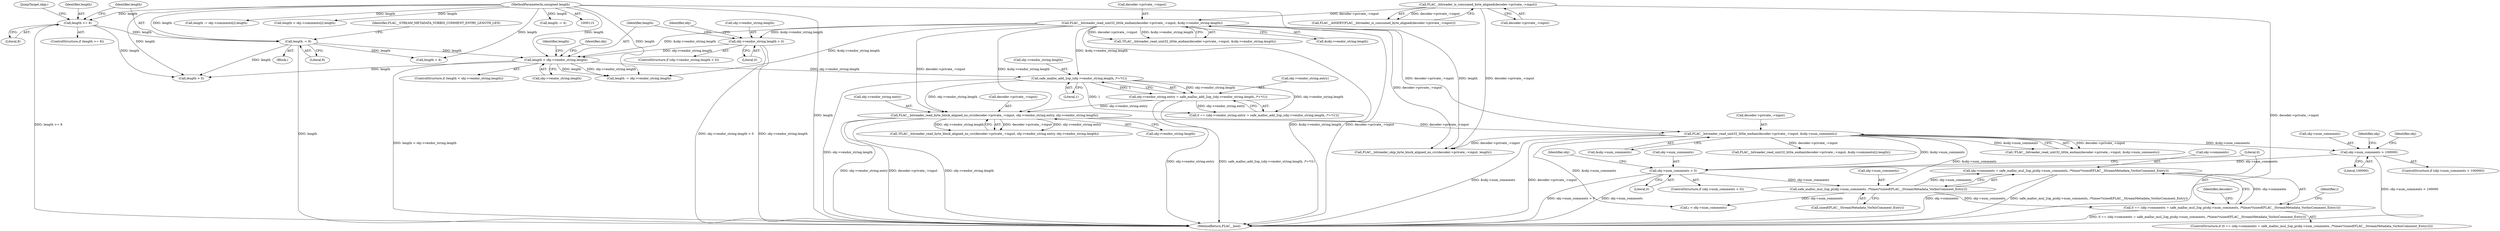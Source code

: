 digraph "0_Android_b499389da21d89d32deff500376c5ee4f8f0b04c@API" {
"1000306" [label="(Call,obj->comments = safe_malloc_mul_2op_p(obj->num_comments, /*times*/sizeof(FLAC__StreamMetadata_VorbisComment_Entry)))"];
"1000310" [label="(Call,safe_malloc_mul_2op_p(obj->num_comments, /*times*/sizeof(FLAC__StreamMetadata_VorbisComment_Entry)))"];
"1000297" [label="(Call,obj->num_comments > 0)"];
"1000283" [label="(Call,obj->num_comments > 100000)"];
"1000270" [label="(Call,FLAC__bitreader_read_uint32_little_endian(decoder->private_->input, &obj->num_comments))"];
"1000225" [label="(Call,FLAC__bitreader_read_byte_block_aligned_no_crc(decoder->private_->input, obj->vendor_string.entry, obj->vendor_string.length))"];
"1000142" [label="(Call,FLAC__bitreader_read_uint32_little_endian(decoder->private_->input, &obj->vendor_string.length))"];
"1000122" [label="(Call,FLAC__bitreader_is_consumed_byte_aligned(decoder->private_->input))"];
"1000200" [label="(Call,obj->vendor_string.entry = safe_malloc_add_2op_(obj->vendor_string.length, /*+*/1))"];
"1000206" [label="(Call,safe_malloc_add_2op_(obj->vendor_string.length, /*+*/1))"];
"1000166" [label="(Call,length < obj->vendor_string.length)"];
"1000133" [label="(Call,length -= 8)"];
"1000129" [label="(Call,length >= 8)"];
"1000118" [label="(MethodParameterIn,unsigned length)"];
"1000157" [label="(Call,obj->vendor_string.length > 0)"];
"1000304" [label="(Call,0 == (obj->comments = safe_malloc_mul_2op_p(obj->num_comments, /*times*/sizeof(FLAC__StreamMetadata_VorbisComment_Entry))))"];
"1000128" [label="(ControlStructure,if (length >= 8))"];
"1000297" [label="(Call,obj->num_comments > 0)"];
"1000310" [label="(Call,safe_malloc_mul_2op_p(obj->num_comments, /*times*/sizeof(FLAC__StreamMetadata_VorbisComment_Entry)))"];
"1000226" [label="(Call,decoder->private_->input)"];
"1000314" [label="(Call,sizeof(FLAC__StreamMetadata_VorbisComment_Entry))"];
"1000287" [label="(Literal,100000)"];
"1000333" [label="(Identifier,i)"];
"1000260" [label="(Identifier,obj)"];
"1000427" [label="(Call,length -= obj->comments[i].length)"];
"1000224" [label="(Call,!FLAC__bitreader_read_byte_block_aligned_no_crc(decoder->private_->input, obj->vendor_string.entry, obj->vendor_string.length))"];
"1000177" [label="(Identifier,obj)"];
"1000335" [label="(Call,i < obj->num_comments)"];
"1000544" [label="(JumpTarget,skip:)"];
"1000305" [label="(Literal,0)"];
"1000138" [label="(Identifier,FLAC__STREAM_METADATA_VORBIS_COMMENT_ENTRY_LENGTH_LEN)"];
"1000410" [label="(Call,length < obj->comments[i].length)"];
"1000118" [label="(MethodParameterIn,unsigned length)"];
"1000563" [label="(MethodReturn,FLAC__bool)"];
"1000156" [label="(ControlStructure,if (obj->vendor_string.length > 0))"];
"1000201" [label="(Call,obj->vendor_string.entry)"];
"1000135" [label="(Literal,8)"];
"1000121" [label="(Call,FLAC__ASSERT(FLAC__bitreader_is_consumed_byte_aligned(decoder->private_->input)))"];
"1000270" [label="(Call,FLAC__bitreader_read_uint32_little_endian(decoder->private_->input, &obj->num_comments))"];
"1000123" [label="(Call,decoder->private_->input)"];
"1000283" [label="(Call,obj->num_comments > 100000)"];
"1000552" [label="(Call,FLAC__bitreader_skip_byte_block_aligned_no_crc(decoder->private_->input, length))"];
"1000206" [label="(Call,safe_malloc_add_2op_(obj->vendor_string.length, /*+*/1))"];
"1000122" [label="(Call,FLAC__bitreader_is_consumed_byte_aligned(decoder->private_->input))"];
"1000198" [label="(Call,0 == (obj->vendor_string.entry = safe_malloc_add_2op_(obj->vendor_string.length, /*+*/1)))"];
"1000141" [label="(Call,!FLAC__bitreader_read_uint32_little_endian(decoder->private_->input, &obj->vendor_string.length))"];
"1000163" [label="(Literal,0)"];
"1000200" [label="(Call,obj->vendor_string.entry = safe_malloc_add_2op_(obj->vendor_string.length, /*+*/1))"];
"1000269" [label="(Call,!FLAC__bitreader_read_uint32_little_endian(decoder->private_->input, &obj->num_comments))"];
"1000225" [label="(Call,FLAC__bitreader_read_byte_block_aligned_no_crc(decoder->private_->input, obj->vendor_string.entry, obj->vendor_string.length))"];
"1000157" [label="(Call,obj->vendor_string.length > 0)"];
"1000131" [label="(Literal,8)"];
"1000190" [label="(Call,length -= obj->vendor_string.length)"];
"1000148" [label="(Call,&obj->vendor_string.length)"];
"1000311" [label="(Call,obj->num_comments)"];
"1000166" [label="(Call,length < obj->vendor_string.length)"];
"1000276" [label="(Call,&obj->num_comments)"];
"1000212" [label="(Literal,1)"];
"1000129" [label="(Call,length >= 8)"];
"1000301" [label="(Literal,0)"];
"1000366" [label="(Call,length < 4)"];
"1000167" [label="(Identifier,length)"];
"1000303" [label="(ControlStructure,if (0 == (obj->comments = safe_malloc_mul_2op_p(obj->num_comments, /*times*/sizeof(FLAC__StreamMetadata_VorbisComment_Entry)))))"];
"1000307" [label="(Call,obj->comments)"];
"1000306" [label="(Call,obj->comments = safe_malloc_mul_2op_p(obj->num_comments, /*times*/sizeof(FLAC__StreamMetadata_VorbisComment_Entry)))"];
"1000130" [label="(Identifier,length)"];
"1000304" [label="(Call,0 == (obj->comments = safe_malloc_mul_2op_p(obj->num_comments, /*times*/sizeof(FLAC__StreamMetadata_VorbisComment_Entry))))"];
"1000284" [label="(Call,obj->num_comments)"];
"1000382" [label="(Call,FLAC__bitreader_read_uint32_little_endian(decoder->private_->input, &obj->comments[i].length))"];
"1000231" [label="(Call,obj->vendor_string.entry)"];
"1000546" [label="(Call,length > 0)"];
"1000299" [label="(Identifier,obj)"];
"1000142" [label="(Call,FLAC__bitreader_read_uint32_little_endian(decoder->private_->input, &obj->vendor_string.length))"];
"1000298" [label="(Call,obj->num_comments)"];
"1000168" [label="(Call,obj->vendor_string.length)"];
"1000541" [label="(Identifier,obj)"];
"1000143" [label="(Call,decoder->private_->input)"];
"1000158" [label="(Call,obj->vendor_string.length)"];
"1000132" [label="(Block,)"];
"1000291" [label="(Identifier,obj)"];
"1000320" [label="(Identifier,decoder)"];
"1000236" [label="(Call,obj->vendor_string.length)"];
"1000296" [label="(ControlStructure,if (obj->num_comments > 0))"];
"1000271" [label="(Call,decoder->private_->input)"];
"1000165" [label="(ControlStructure,if (length < obj->vendor_string.length))"];
"1000377" [label="(Call,length -= 4)"];
"1000133" [label="(Call,length -= 8)"];
"1000134" [label="(Identifier,length)"];
"1000191" [label="(Identifier,length)"];
"1000207" [label="(Call,obj->vendor_string.length)"];
"1000282" [label="(ControlStructure,if (obj->num_comments > 100000))"];
"1000306" -> "1000304"  [label="AST: "];
"1000306" -> "1000310"  [label="CFG: "];
"1000307" -> "1000306"  [label="AST: "];
"1000310" -> "1000306"  [label="AST: "];
"1000304" -> "1000306"  [label="CFG: "];
"1000306" -> "1000563"  [label="DDG: safe_malloc_mul_2op_p(obj->num_comments, /*times*/sizeof(FLAC__StreamMetadata_VorbisComment_Entry))"];
"1000306" -> "1000563"  [label="DDG: obj->comments"];
"1000306" -> "1000304"  [label="DDG: obj->comments"];
"1000310" -> "1000306"  [label="DDG: obj->num_comments"];
"1000310" -> "1000314"  [label="CFG: "];
"1000311" -> "1000310"  [label="AST: "];
"1000314" -> "1000310"  [label="AST: "];
"1000310" -> "1000304"  [label="DDG: obj->num_comments"];
"1000297" -> "1000310"  [label="DDG: obj->num_comments"];
"1000270" -> "1000310"  [label="DDG: &obj->num_comments"];
"1000310" -> "1000335"  [label="DDG: obj->num_comments"];
"1000297" -> "1000296"  [label="AST: "];
"1000297" -> "1000301"  [label="CFG: "];
"1000298" -> "1000297"  [label="AST: "];
"1000301" -> "1000297"  [label="AST: "];
"1000305" -> "1000297"  [label="CFG: "];
"1000541" -> "1000297"  [label="CFG: "];
"1000297" -> "1000563"  [label="DDG: obj->num_comments"];
"1000297" -> "1000563"  [label="DDG: obj->num_comments > 0"];
"1000283" -> "1000297"  [label="DDG: obj->num_comments"];
"1000270" -> "1000297"  [label="DDG: &obj->num_comments"];
"1000283" -> "1000282"  [label="AST: "];
"1000283" -> "1000287"  [label="CFG: "];
"1000284" -> "1000283"  [label="AST: "];
"1000287" -> "1000283"  [label="AST: "];
"1000291" -> "1000283"  [label="CFG: "];
"1000299" -> "1000283"  [label="CFG: "];
"1000283" -> "1000563"  [label="DDG: obj->num_comments > 100000"];
"1000270" -> "1000283"  [label="DDG: &obj->num_comments"];
"1000270" -> "1000269"  [label="AST: "];
"1000270" -> "1000276"  [label="CFG: "];
"1000271" -> "1000270"  [label="AST: "];
"1000276" -> "1000270"  [label="AST: "];
"1000269" -> "1000270"  [label="CFG: "];
"1000270" -> "1000563"  [label="DDG: &obj->num_comments"];
"1000270" -> "1000563"  [label="DDG: decoder->private_->input"];
"1000270" -> "1000269"  [label="DDG: decoder->private_->input"];
"1000270" -> "1000269"  [label="DDG: &obj->num_comments"];
"1000225" -> "1000270"  [label="DDG: decoder->private_->input"];
"1000142" -> "1000270"  [label="DDG: decoder->private_->input"];
"1000270" -> "1000335"  [label="DDG: &obj->num_comments"];
"1000270" -> "1000382"  [label="DDG: decoder->private_->input"];
"1000270" -> "1000552"  [label="DDG: decoder->private_->input"];
"1000225" -> "1000224"  [label="AST: "];
"1000225" -> "1000236"  [label="CFG: "];
"1000226" -> "1000225"  [label="AST: "];
"1000231" -> "1000225"  [label="AST: "];
"1000236" -> "1000225"  [label="AST: "];
"1000224" -> "1000225"  [label="CFG: "];
"1000225" -> "1000563"  [label="DDG: decoder->private_->input"];
"1000225" -> "1000563"  [label="DDG: obj->vendor_string.length"];
"1000225" -> "1000563"  [label="DDG: obj->vendor_string.entry"];
"1000225" -> "1000224"  [label="DDG: decoder->private_->input"];
"1000225" -> "1000224"  [label="DDG: obj->vendor_string.entry"];
"1000225" -> "1000224"  [label="DDG: obj->vendor_string.length"];
"1000142" -> "1000225"  [label="DDG: decoder->private_->input"];
"1000142" -> "1000225"  [label="DDG: &obj->vendor_string.length"];
"1000200" -> "1000225"  [label="DDG: obj->vendor_string.entry"];
"1000206" -> "1000225"  [label="DDG: obj->vendor_string.length"];
"1000142" -> "1000141"  [label="AST: "];
"1000142" -> "1000148"  [label="CFG: "];
"1000143" -> "1000142"  [label="AST: "];
"1000148" -> "1000142"  [label="AST: "];
"1000141" -> "1000142"  [label="CFG: "];
"1000142" -> "1000563"  [label="DDG: &obj->vendor_string.length"];
"1000142" -> "1000563"  [label="DDG: decoder->private_->input"];
"1000142" -> "1000141"  [label="DDG: decoder->private_->input"];
"1000142" -> "1000141"  [label="DDG: &obj->vendor_string.length"];
"1000122" -> "1000142"  [label="DDG: decoder->private_->input"];
"1000142" -> "1000157"  [label="DDG: &obj->vendor_string.length"];
"1000142" -> "1000166"  [label="DDG: &obj->vendor_string.length"];
"1000142" -> "1000190"  [label="DDG: &obj->vendor_string.length"];
"1000142" -> "1000206"  [label="DDG: &obj->vendor_string.length"];
"1000142" -> "1000552"  [label="DDG: decoder->private_->input"];
"1000122" -> "1000121"  [label="AST: "];
"1000122" -> "1000123"  [label="CFG: "];
"1000123" -> "1000122"  [label="AST: "];
"1000121" -> "1000122"  [label="CFG: "];
"1000122" -> "1000563"  [label="DDG: decoder->private_->input"];
"1000122" -> "1000121"  [label="DDG: decoder->private_->input"];
"1000122" -> "1000552"  [label="DDG: decoder->private_->input"];
"1000200" -> "1000198"  [label="AST: "];
"1000200" -> "1000206"  [label="CFG: "];
"1000201" -> "1000200"  [label="AST: "];
"1000206" -> "1000200"  [label="AST: "];
"1000198" -> "1000200"  [label="CFG: "];
"1000200" -> "1000563"  [label="DDG: obj->vendor_string.entry"];
"1000200" -> "1000563"  [label="DDG: safe_malloc_add_2op_(obj->vendor_string.length, /*+*/1)"];
"1000200" -> "1000198"  [label="DDG: obj->vendor_string.entry"];
"1000206" -> "1000200"  [label="DDG: obj->vendor_string.length"];
"1000206" -> "1000200"  [label="DDG: 1"];
"1000206" -> "1000212"  [label="CFG: "];
"1000207" -> "1000206"  [label="AST: "];
"1000212" -> "1000206"  [label="AST: "];
"1000206" -> "1000563"  [label="DDG: obj->vendor_string.length"];
"1000206" -> "1000198"  [label="DDG: obj->vendor_string.length"];
"1000206" -> "1000198"  [label="DDG: 1"];
"1000166" -> "1000206"  [label="DDG: obj->vendor_string.length"];
"1000166" -> "1000165"  [label="AST: "];
"1000166" -> "1000168"  [label="CFG: "];
"1000167" -> "1000166"  [label="AST: "];
"1000168" -> "1000166"  [label="AST: "];
"1000177" -> "1000166"  [label="CFG: "];
"1000191" -> "1000166"  [label="CFG: "];
"1000166" -> "1000563"  [label="DDG: length < obj->vendor_string.length"];
"1000133" -> "1000166"  [label="DDG: length"];
"1000118" -> "1000166"  [label="DDG: length"];
"1000157" -> "1000166"  [label="DDG: obj->vendor_string.length"];
"1000166" -> "1000190"  [label="DDG: obj->vendor_string.length"];
"1000166" -> "1000190"  [label="DDG: length"];
"1000166" -> "1000546"  [label="DDG: length"];
"1000133" -> "1000132"  [label="AST: "];
"1000133" -> "1000135"  [label="CFG: "];
"1000134" -> "1000133"  [label="AST: "];
"1000135" -> "1000133"  [label="AST: "];
"1000138" -> "1000133"  [label="CFG: "];
"1000133" -> "1000563"  [label="DDG: length"];
"1000129" -> "1000133"  [label="DDG: length"];
"1000118" -> "1000133"  [label="DDG: length"];
"1000133" -> "1000366"  [label="DDG: length"];
"1000133" -> "1000546"  [label="DDG: length"];
"1000129" -> "1000128"  [label="AST: "];
"1000129" -> "1000131"  [label="CFG: "];
"1000130" -> "1000129"  [label="AST: "];
"1000131" -> "1000129"  [label="AST: "];
"1000134" -> "1000129"  [label="CFG: "];
"1000544" -> "1000129"  [label="CFG: "];
"1000129" -> "1000563"  [label="DDG: length >= 8"];
"1000118" -> "1000129"  [label="DDG: length"];
"1000129" -> "1000546"  [label="DDG: length"];
"1000118" -> "1000115"  [label="AST: "];
"1000118" -> "1000563"  [label="DDG: length"];
"1000118" -> "1000190"  [label="DDG: length"];
"1000118" -> "1000366"  [label="DDG: length"];
"1000118" -> "1000377"  [label="DDG: length"];
"1000118" -> "1000410"  [label="DDG: length"];
"1000118" -> "1000427"  [label="DDG: length"];
"1000118" -> "1000546"  [label="DDG: length"];
"1000118" -> "1000552"  [label="DDG: length"];
"1000157" -> "1000156"  [label="AST: "];
"1000157" -> "1000163"  [label="CFG: "];
"1000158" -> "1000157"  [label="AST: "];
"1000163" -> "1000157"  [label="AST: "];
"1000167" -> "1000157"  [label="CFG: "];
"1000260" -> "1000157"  [label="CFG: "];
"1000157" -> "1000563"  [label="DDG: obj->vendor_string.length > 0"];
"1000157" -> "1000563"  [label="DDG: obj->vendor_string.length"];
"1000304" -> "1000303"  [label="AST: "];
"1000305" -> "1000304"  [label="AST: "];
"1000320" -> "1000304"  [label="CFG: "];
"1000333" -> "1000304"  [label="CFG: "];
"1000304" -> "1000563"  [label="DDG: 0 == (obj->comments = safe_malloc_mul_2op_p(obj->num_comments, /*times*/sizeof(FLAC__StreamMetadata_VorbisComment_Entry)))"];
}
